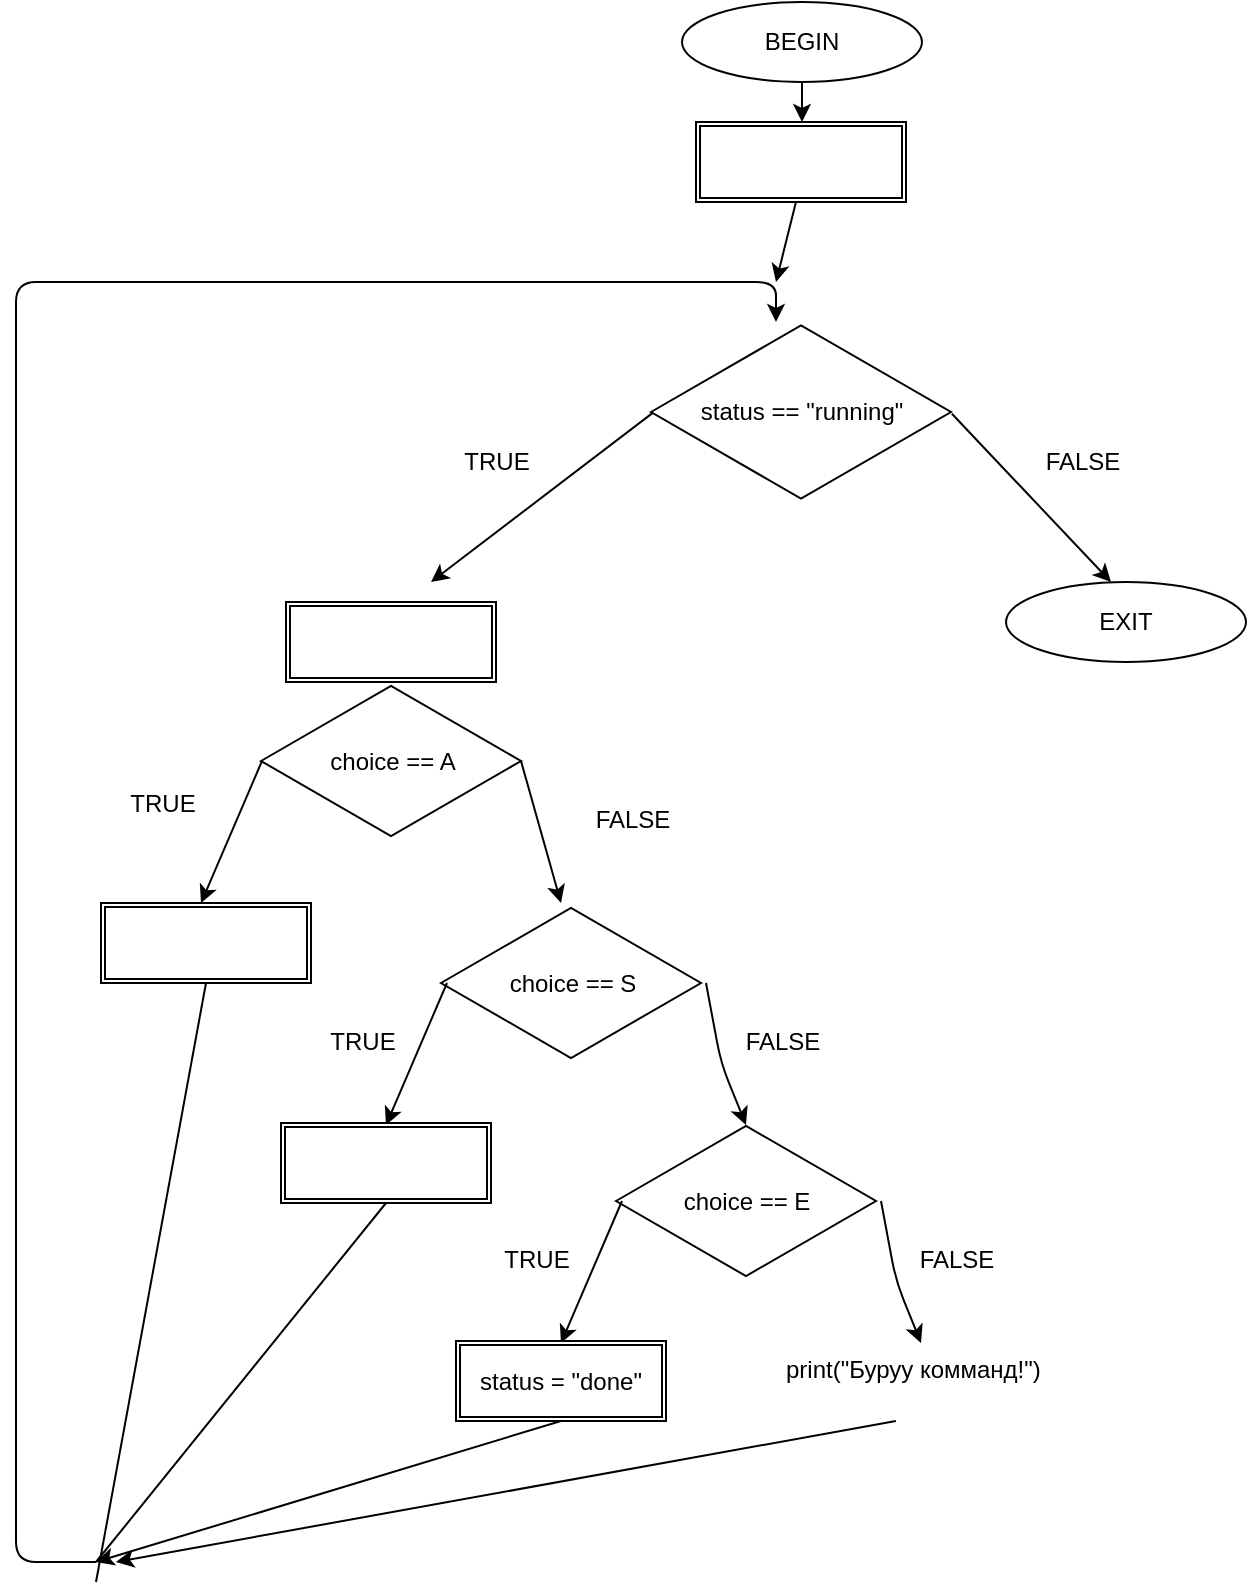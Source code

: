 <mxfile version="12.0.2" type="device" pages="1"><diagram id="d0F3-rE3Aj0Pr94i8v-J" name="Page-1"><mxGraphModel dx="1074" dy="757" grid="1" gridSize="10" guides="1" tooltips="1" connect="1" arrows="1" fold="1" page="1" pageScale="1" pageWidth="850" pageHeight="1100" math="0" shadow="0"><root><mxCell id="0"/><mxCell id="1" parent="0"/><mxCell id="dcrxSJQVMolFd4bg-_OH-1" value="" style="html=1;whiteSpace=wrap;aspect=fixed;shape=isoRectangle;" vertex="1" parent="1"><mxGeometry x="172.5" y="360.5" width="130" height="78" as="geometry"/></mxCell><mxCell id="dcrxSJQVMolFd4bg-_OH-2" value="" style="endArrow=classic;html=1;exitX=0.008;exitY=0.502;exitDx=0;exitDy=0;exitPerimeter=0;" edge="1" parent="1" source="dcrxSJQVMolFd4bg-_OH-25"><mxGeometry width="50" height="50" relative="1" as="geometry"><mxPoint x="236.5" y="330.5" as="sourcePoint"/><mxPoint x="257.5" y="310" as="targetPoint"/><Array as="points"/></mxGeometry></mxCell><mxCell id="dcrxSJQVMolFd4bg-_OH-3" value="" style="endArrow=classic;html=1;" edge="1" parent="1"><mxGeometry width="50" height="50" relative="1" as="geometry"><mxPoint x="173" y="399.5" as="sourcePoint"/><mxPoint x="142.5" y="470.5" as="targetPoint"/><Array as="points"><mxPoint x="172.5" y="399.5"/></Array></mxGeometry></mxCell><mxCell id="dcrxSJQVMolFd4bg-_OH-4" value="" style="endArrow=classic;html=1;" edge="1" parent="1"><mxGeometry width="50" height="50" relative="1" as="geometry"><mxPoint x="302.5" y="399.5" as="sourcePoint"/><mxPoint x="322.5" y="470.5" as="targetPoint"/><Array as="points"><mxPoint x="302" y="399.5"/></Array></mxGeometry></mxCell><mxCell id="dcrxSJQVMolFd4bg-_OH-5" value="TRUE" style="text;html=1;resizable=0;autosize=1;align=center;verticalAlign=middle;points=[];fillColor=none;strokeColor=none;rounded=0;" vertex="1" parent="1"><mxGeometry x="97.5" y="410.5" width="50" height="20" as="geometry"/></mxCell><mxCell id="dcrxSJQVMolFd4bg-_OH-6" value="FALSE" style="text;html=1;resizable=0;autosize=1;align=center;verticalAlign=middle;points=[];fillColor=none;strokeColor=none;rounded=0;" vertex="1" parent="1"><mxGeometry x="332.5" y="418.5" width="50" height="20" as="geometry"/></mxCell><mxCell id="dcrxSJQVMolFd4bg-_OH-7" value="choice == A" style="text;html=1;resizable=0;autosize=1;align=center;verticalAlign=middle;points=[];fillColor=none;strokeColor=none;rounded=0;" vertex="1" parent="1"><mxGeometry x="197.5" y="389.5" width="80" height="20" as="geometry"/></mxCell><mxCell id="dcrxSJQVMolFd4bg-_OH-8" value="" style="shape=ext;double=1;rounded=0;whiteSpace=wrap;html=1;" vertex="1" parent="1"><mxGeometry x="92.5" y="470.5" width="105" height="40" as="geometry"/></mxCell><mxCell id="dcrxSJQVMolFd4bg-_OH-9" value="" style="html=1;whiteSpace=wrap;aspect=fixed;shape=isoRectangle;" vertex="1" parent="1"><mxGeometry x="262.5" y="471.5" width="130" height="78" as="geometry"/></mxCell><mxCell id="dcrxSJQVMolFd4bg-_OH-10" value="choice == S" style="text;html=1;resizable=0;autosize=1;align=center;verticalAlign=middle;points=[];fillColor=none;strokeColor=none;rounded=0;" vertex="1" parent="1"><mxGeometry x="287.5" y="500.5" width="80" height="20" as="geometry"/></mxCell><mxCell id="dcrxSJQVMolFd4bg-_OH-11" value="" style="endArrow=classic;html=1;" edge="1" parent="1"><mxGeometry width="50" height="50" relative="1" as="geometry"><mxPoint x="265.5" y="510.5" as="sourcePoint"/><mxPoint x="235" y="581.5" as="targetPoint"/><Array as="points"><mxPoint x="265" y="510.5"/></Array></mxGeometry></mxCell><mxCell id="dcrxSJQVMolFd4bg-_OH-12" value="" style="endArrow=classic;html=1;" edge="1" parent="1"><mxGeometry width="50" height="50" relative="1" as="geometry"><mxPoint x="395" y="510.5" as="sourcePoint"/><mxPoint x="415" y="581.5" as="targetPoint"/><Array as="points"><mxPoint x="394.5" y="510.5"/><mxPoint x="402.5" y="550.5"/></Array></mxGeometry></mxCell><mxCell id="dcrxSJQVMolFd4bg-_OH-13" value="TRUE" style="text;html=1;resizable=0;autosize=1;align=center;verticalAlign=middle;points=[];fillColor=none;strokeColor=none;rounded=0;" vertex="1" parent="1"><mxGeometry x="197.5" y="529.5" width="50" height="20" as="geometry"/></mxCell><mxCell id="dcrxSJQVMolFd4bg-_OH-14" value="FALSE" style="text;html=1;resizable=0;autosize=1;align=center;verticalAlign=middle;points=[];fillColor=none;strokeColor=none;rounded=0;" vertex="1" parent="1"><mxGeometry x="407.5" y="529.5" width="50" height="20" as="geometry"/></mxCell><mxCell id="dcrxSJQVMolFd4bg-_OH-15" value="" style="shape=ext;double=1;rounded=0;whiteSpace=wrap;html=1;" vertex="1" parent="1"><mxGeometry x="182.5" y="580.5" width="105" height="40" as="geometry"/></mxCell><mxCell id="dcrxSJQVMolFd4bg-_OH-16" value="" style="html=1;whiteSpace=wrap;aspect=fixed;shape=isoRectangle;" vertex="1" parent="1"><mxGeometry x="350" y="580.5" width="130" height="78" as="geometry"/></mxCell><mxCell id="dcrxSJQVMolFd4bg-_OH-17" value="choice == E" style="text;html=1;resizable=0;autosize=1;align=center;verticalAlign=middle;points=[];fillColor=none;strokeColor=none;rounded=0;" vertex="1" parent="1"><mxGeometry x="375" y="609.5" width="80" height="20" as="geometry"/></mxCell><mxCell id="dcrxSJQVMolFd4bg-_OH-18" value="" style="endArrow=classic;html=1;" edge="1" parent="1"><mxGeometry width="50" height="50" relative="1" as="geometry"><mxPoint x="353" y="619.5" as="sourcePoint"/><mxPoint x="322.5" y="690.5" as="targetPoint"/><Array as="points"><mxPoint x="352.5" y="619.5"/></Array></mxGeometry></mxCell><mxCell id="dcrxSJQVMolFd4bg-_OH-19" value="" style="endArrow=classic;html=1;" edge="1" parent="1"><mxGeometry width="50" height="50" relative="1" as="geometry"><mxPoint x="482.5" y="619.5" as="sourcePoint"/><mxPoint x="502.5" y="690.5" as="targetPoint"/><Array as="points"><mxPoint x="482" y="619.5"/><mxPoint x="490" y="659.5"/></Array></mxGeometry></mxCell><mxCell id="dcrxSJQVMolFd4bg-_OH-20" value="TRUE" style="text;html=1;resizable=0;autosize=1;align=center;verticalAlign=middle;points=[];fillColor=none;strokeColor=none;rounded=0;" vertex="1" parent="1"><mxGeometry x="285" y="638.5" width="50" height="20" as="geometry"/></mxCell><mxCell id="dcrxSJQVMolFd4bg-_OH-21" value="FALSE" style="text;html=1;resizable=0;autosize=1;align=center;verticalAlign=middle;points=[];fillColor=none;strokeColor=none;rounded=0;" vertex="1" parent="1"><mxGeometry x="495" y="638.5" width="50" height="20" as="geometry"/></mxCell><mxCell id="dcrxSJQVMolFd4bg-_OH-22" value="status = &quot;done&quot;" style="shape=ext;double=1;rounded=0;whiteSpace=wrap;html=1;" vertex="1" parent="1"><mxGeometry x="270" y="689.5" width="105" height="40" as="geometry"/></mxCell><mxCell id="dcrxSJQVMolFd4bg-_OH-24" value="print(&quot;Буруу комманд!&quot;)" style="text;html=1;" vertex="1" parent="1"><mxGeometry x="432.5" y="689.5" width="150" height="30" as="geometry"/></mxCell><mxCell id="dcrxSJQVMolFd4bg-_OH-25" value="status == &quot;running&quot;" style="html=1;whiteSpace=wrap;aspect=fixed;shape=isoRectangle;" vertex="1" parent="1"><mxGeometry x="367.5" y="180" width="150" height="90" as="geometry"/></mxCell><mxCell id="dcrxSJQVMolFd4bg-_OH-26" value="TRUE" style="text;html=1;resizable=0;autosize=1;align=center;verticalAlign=middle;points=[];fillColor=none;strokeColor=none;rounded=0;" vertex="1" parent="1"><mxGeometry x="265" y="240" width="50" height="20" as="geometry"/></mxCell><mxCell id="dcrxSJQVMolFd4bg-_OH-27" value="" style="shape=ext;double=1;rounded=0;whiteSpace=wrap;html=1;" vertex="1" parent="1"><mxGeometry x="185" y="320" width="105" height="40" as="geometry"/></mxCell><mxCell id="dcrxSJQVMolFd4bg-_OH-28" value="" style="endArrow=classic;html=1;exitX=1.003;exitY=0.51;exitDx=0;exitDy=0;exitPerimeter=0;" edge="1" parent="1" source="dcrxSJQVMolFd4bg-_OH-25"><mxGeometry width="50" height="50" relative="1" as="geometry"><mxPoint x="575.7" y="225.18" as="sourcePoint"/><mxPoint x="597.5" y="310" as="targetPoint"/><Array as="points"/></mxGeometry></mxCell><mxCell id="dcrxSJQVMolFd4bg-_OH-30" value="FALSE" style="text;html=1;resizable=0;autosize=1;align=center;verticalAlign=middle;points=[];fillColor=none;strokeColor=none;rounded=0;" vertex="1" parent="1"><mxGeometry x="557.5" y="240" width="50" height="20" as="geometry"/></mxCell><mxCell id="dcrxSJQVMolFd4bg-_OH-31" value="" style="edgeStyle=segmentEdgeStyle;endArrow=classic;html=1;" edge="1" parent="1"><mxGeometry width="50" height="50" relative="1" as="geometry"><mxPoint x="90" y="800" as="sourcePoint"/><mxPoint x="430" y="180" as="targetPoint"/><Array as="points"><mxPoint x="50" y="800"/><mxPoint x="50" y="160"/><mxPoint x="430" y="160"/></Array></mxGeometry></mxCell><mxCell id="dcrxSJQVMolFd4bg-_OH-33" value="" style="endArrow=none;html=1;entryX=0.5;entryY=1;entryDx=0;entryDy=0;" edge="1" parent="1" target="dcrxSJQVMolFd4bg-_OH-8"><mxGeometry width="50" height="50" relative="1" as="geometry"><mxPoint x="90" y="810" as="sourcePoint"/><mxPoint x="90" y="830" as="targetPoint"/></mxGeometry></mxCell><mxCell id="dcrxSJQVMolFd4bg-_OH-34" value="" style="endArrow=none;html=1;entryX=0.5;entryY=1;entryDx=0;entryDy=0;" edge="1" parent="1" target="dcrxSJQVMolFd4bg-_OH-15"><mxGeometry width="50" height="50" relative="1" as="geometry"><mxPoint x="90" y="800" as="sourcePoint"/><mxPoint x="155" y="520.5" as="targetPoint"/></mxGeometry></mxCell><mxCell id="dcrxSJQVMolFd4bg-_OH-35" value="" style="endArrow=classic;html=1;exitX=0.5;exitY=1;exitDx=0;exitDy=0;" edge="1" parent="1" source="dcrxSJQVMolFd4bg-_OH-22"><mxGeometry width="50" height="50" relative="1" as="geometry"><mxPoint x="40" y="880" as="sourcePoint"/><mxPoint x="90" y="800" as="targetPoint"/></mxGeometry></mxCell><mxCell id="dcrxSJQVMolFd4bg-_OH-36" value="" style="endArrow=classic;html=1;exitX=0.383;exitY=1.333;exitDx=0;exitDy=0;exitPerimeter=0;" edge="1" parent="1" source="dcrxSJQVMolFd4bg-_OH-24"><mxGeometry width="50" height="50" relative="1" as="geometry"><mxPoint x="535" y="729.5" as="sourcePoint"/><mxPoint x="100" y="800" as="targetPoint"/></mxGeometry></mxCell><mxCell id="dcrxSJQVMolFd4bg-_OH-37" value="" style="shape=ext;double=1;rounded=0;whiteSpace=wrap;html=1;" vertex="1" parent="1"><mxGeometry x="390" y="80" width="105" height="40" as="geometry"/></mxCell><mxCell id="dcrxSJQVMolFd4bg-_OH-38" value="BEGIN" style="ellipse;whiteSpace=wrap;html=1;" vertex="1" parent="1"><mxGeometry x="383" y="20" width="120" height="40" as="geometry"/></mxCell><mxCell id="dcrxSJQVMolFd4bg-_OH-39" value="EXIT" style="ellipse;whiteSpace=wrap;html=1;" vertex="1" parent="1"><mxGeometry x="545" y="310" width="120" height="40" as="geometry"/></mxCell><mxCell id="dcrxSJQVMolFd4bg-_OH-40" value="" style="endArrow=classic;html=1;exitX=0.5;exitY=1;exitDx=0;exitDy=0;" edge="1" parent="1" source="dcrxSJQVMolFd4bg-_OH-38"><mxGeometry width="50" height="50" relative="1" as="geometry"><mxPoint x="692.5" y="389.5" as="sourcePoint"/><mxPoint x="443" y="80" as="targetPoint"/></mxGeometry></mxCell><mxCell id="dcrxSJQVMolFd4bg-_OH-41" value="" style="endArrow=classic;html=1;" edge="1" parent="1"><mxGeometry width="50" height="50" relative="1" as="geometry"><mxPoint x="440" y="120" as="sourcePoint"/><mxPoint x="430" y="160" as="targetPoint"/></mxGeometry></mxCell></root></mxGraphModel></diagram></mxfile>